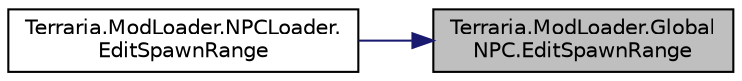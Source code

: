 digraph "Terraria.ModLoader.GlobalNPC.EditSpawnRange"
{
 // LATEX_PDF_SIZE
  edge [fontname="Helvetica",fontsize="10",labelfontname="Helvetica",labelfontsize="10"];
  node [fontname="Helvetica",fontsize="10",shape=record];
  rankdir="RL";
  Node1 [label="Terraria.ModLoader.Global\lNPC.EditSpawnRange",height=0.2,width=0.4,color="black", fillcolor="grey75", style="filled", fontcolor="black",tooltip="Allows you to modify the range at which NPCs can spawn around the given player. The spawnRanges deter..."];
  Node1 -> Node2 [dir="back",color="midnightblue",fontsize="10",style="solid",fontname="Helvetica"];
  Node2 [label="Terraria.ModLoader.NPCLoader.\lEditSpawnRange",height=0.2,width=0.4,color="black", fillcolor="white", style="filled",URL="$class_terraria_1_1_mod_loader_1_1_n_p_c_loader.html#aecd6e6cc37c287e1d477db243364b0b9",tooltip=" "];
}
